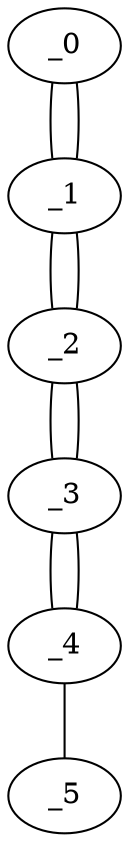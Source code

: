 graph {    _0 -- _1
    _1 -- _2
    _2 -- _3
    _3 -- _4
    _3 -- _4
    _4 -- _5
    _1 -- _2
    _2 -- _3
    _0 -- _1
}